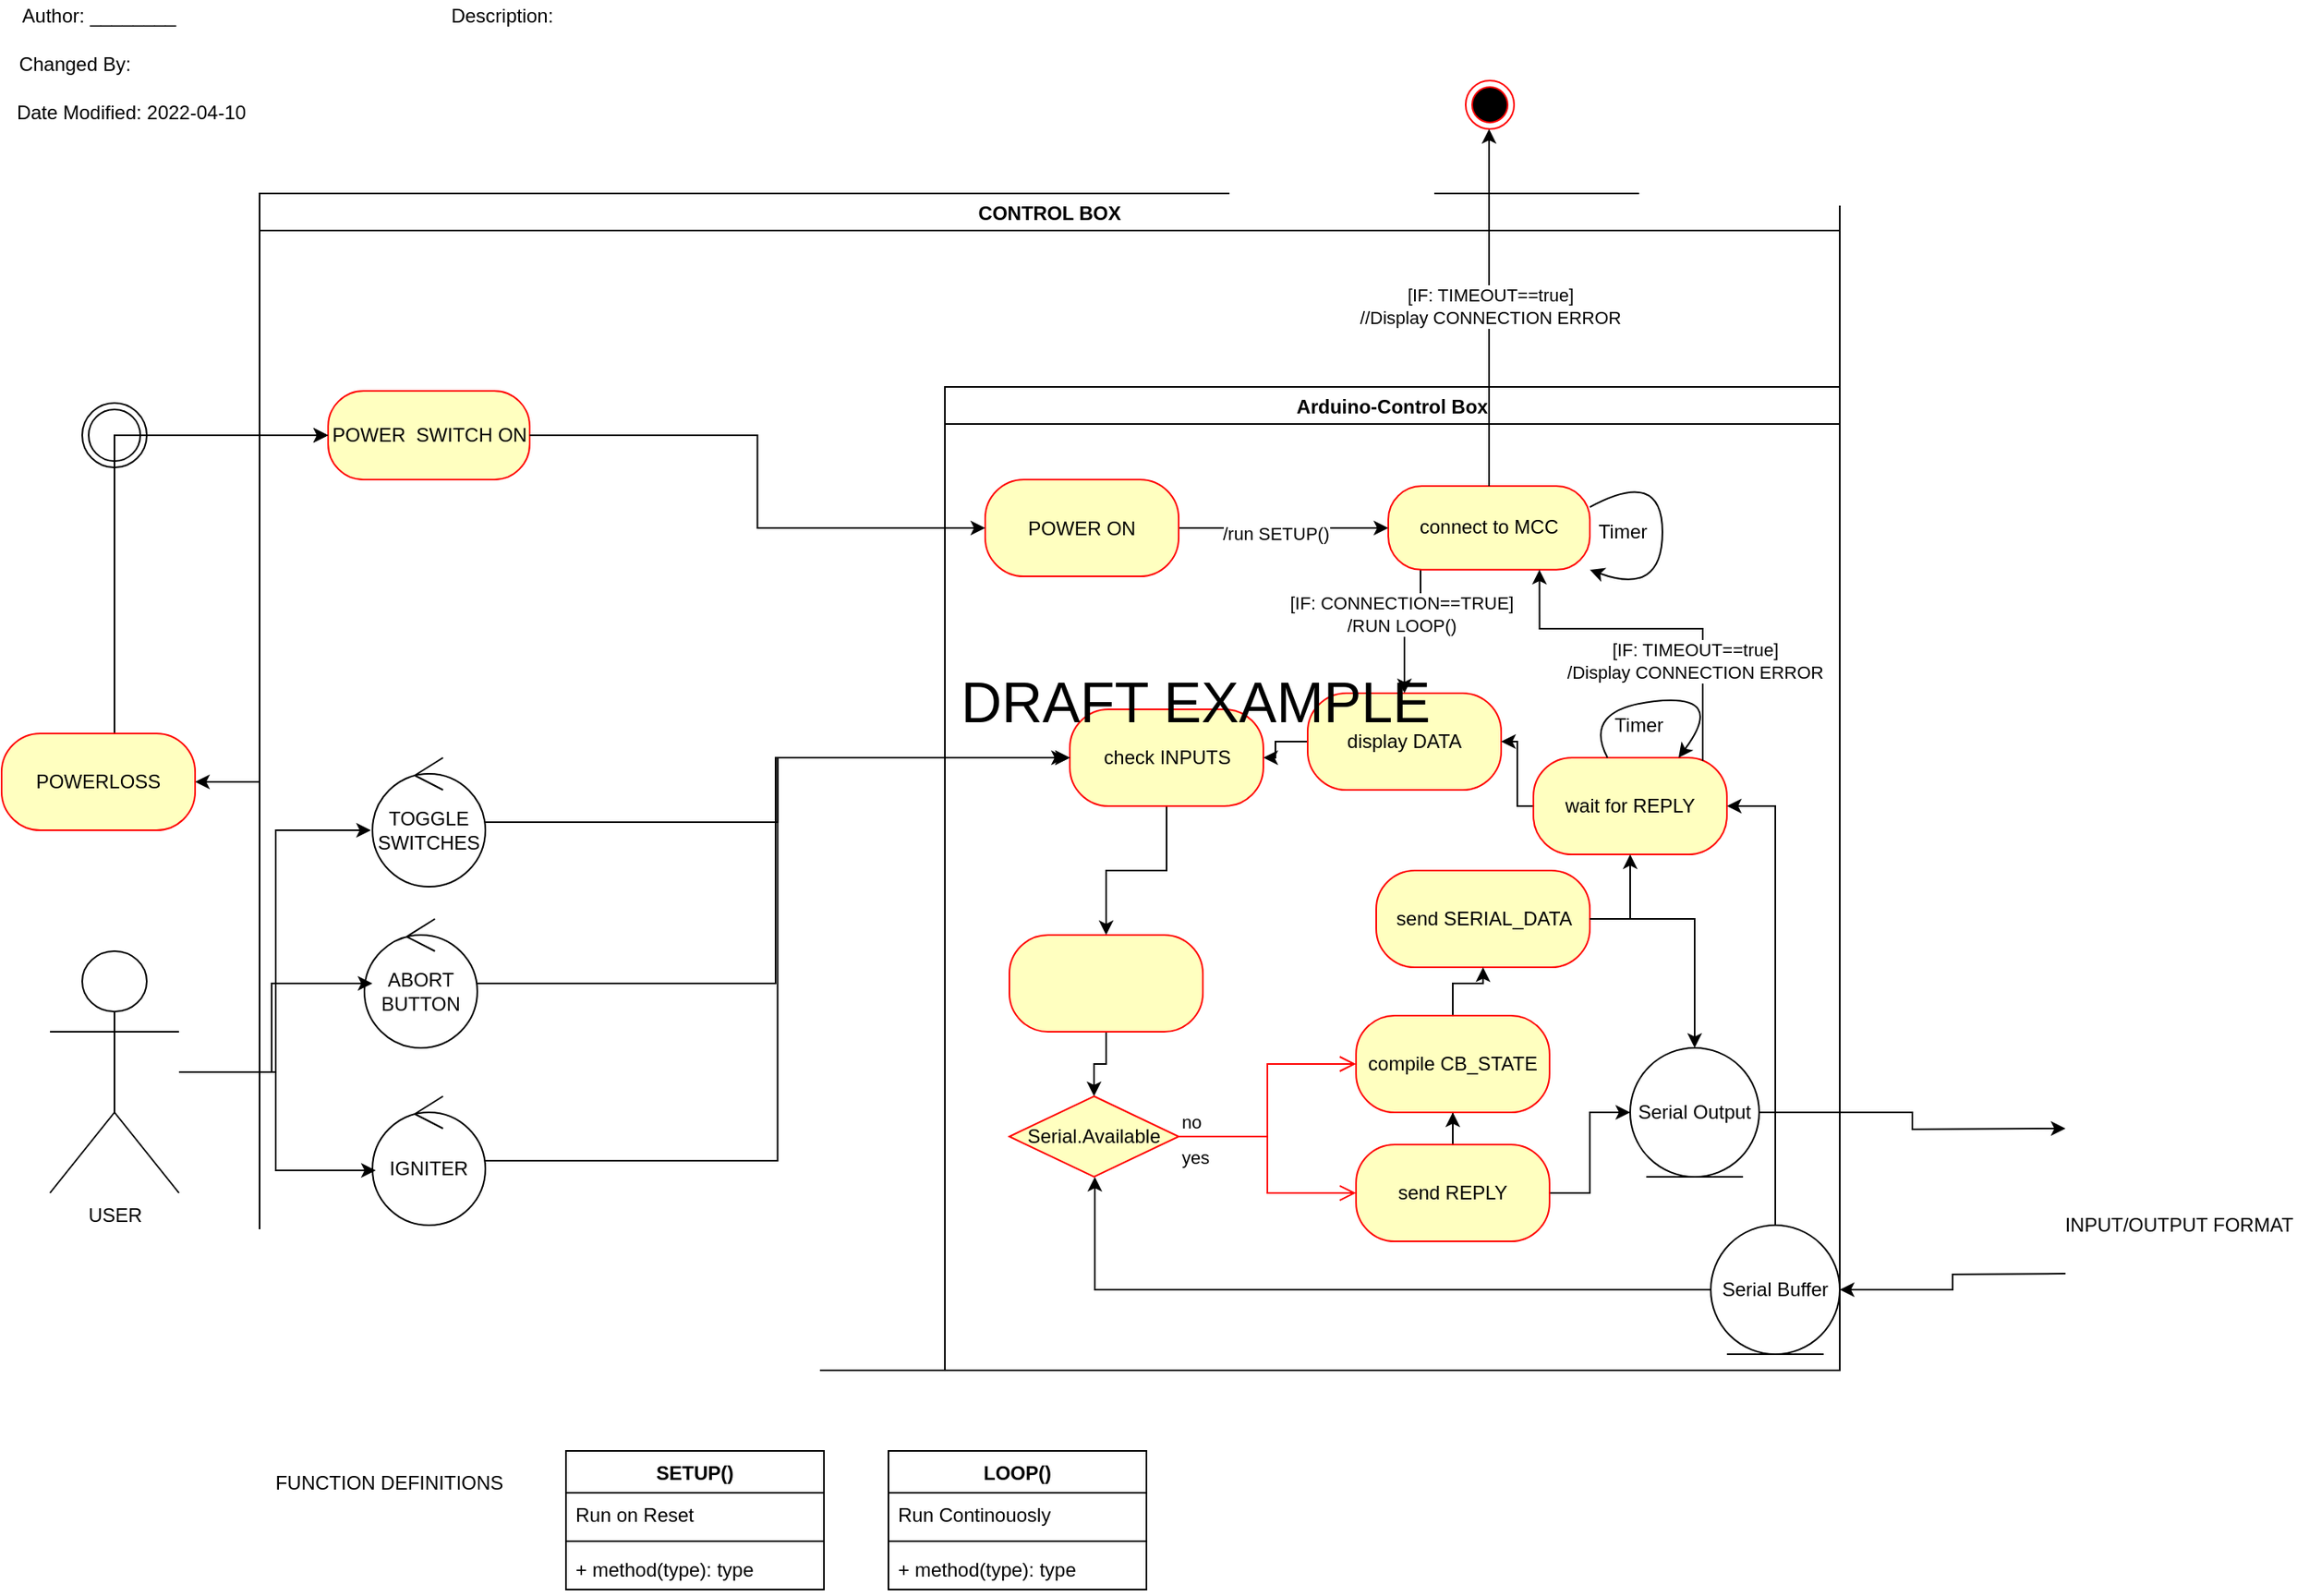 <mxfile version="17.4.2" type="device"><diagram id="ogXEMAbkRU6l79AhgDIg" name="Page-1"><mxGraphModel dx="2062" dy="1225" grid="1" gridSize="10" guides="1" tooltips="1" connect="1" arrows="1" fold="1" page="1" pageScale="1" pageWidth="850" pageHeight="1100" math="0" shadow="0"><root><mxCell id="0"/><mxCell id="1" parent="0"/><mxCell id="oJucfGVY1fNRy-tDKOej-65" value="" style="edgeStyle=orthogonalEdgeStyle;rounded=0;orthogonalLoop=1;jettySize=auto;html=1;" parent="1" source="oJucfGVY1fNRy-tDKOej-1" target="oJucfGVY1fNRy-tDKOej-63" edge="1"><mxGeometry relative="1" as="geometry"/></mxCell><mxCell id="oJucfGVY1fNRy-tDKOej-1" value="CONTROL BOX" style="swimlane;" parent="1" vertex="1"><mxGeometry x="190" y="150" width="980" height="730" as="geometry"/></mxCell><mxCell id="oJucfGVY1fNRy-tDKOej-2" value="Arduino-Control Box" style="swimlane;" parent="oJucfGVY1fNRy-tDKOej-1" vertex="1"><mxGeometry x="425" y="120" width="555" height="610" as="geometry"/></mxCell><mxCell id="oJucfGVY1fNRy-tDKOej-3" value="" style="edgeStyle=orthogonalEdgeStyle;rounded=0;orthogonalLoop=1;jettySize=auto;html=1;" parent="oJucfGVY1fNRy-tDKOej-2" source="oJucfGVY1fNRy-tDKOej-5" target="oJucfGVY1fNRy-tDKOej-8" edge="1"><mxGeometry relative="1" as="geometry"/></mxCell><mxCell id="oJucfGVY1fNRy-tDKOej-4" value="/run SETUP()" style="edgeLabel;html=1;align=center;verticalAlign=middle;resizable=0;points=[];" parent="oJucfGVY1fNRy-tDKOej-3" vertex="1" connectable="0"><mxGeometry x="-0.293" y="-1" relative="1" as="geometry"><mxPoint x="14" y="2" as="offset"/></mxGeometry></mxCell><mxCell id="oJucfGVY1fNRy-tDKOej-5" value="POWER ON" style="whiteSpace=wrap;html=1;fillColor=#ffffc0;strokeColor=#ff0000;fontColor=#000000;rounded=1;arcSize=40;" parent="oJucfGVY1fNRy-tDKOej-2" vertex="1"><mxGeometry x="25" y="57.5" width="120" height="60" as="geometry"/></mxCell><mxCell id="oJucfGVY1fNRy-tDKOej-6" value="" style="edgeStyle=orthogonalEdgeStyle;rounded=0;orthogonalLoop=1;jettySize=auto;html=1;" parent="oJucfGVY1fNRy-tDKOej-2" source="oJucfGVY1fNRy-tDKOej-8" target="oJucfGVY1fNRy-tDKOej-12" edge="1"><mxGeometry relative="1" as="geometry"><Array as="points"><mxPoint x="295" y="152"/><mxPoint x="285" y="152"/></Array></mxGeometry></mxCell><mxCell id="oJucfGVY1fNRy-tDKOej-7" value="[IF: CONNECTION==TRUE]&lt;br&gt;/RUN LOOP()" style="edgeLabel;html=1;align=center;verticalAlign=middle;resizable=0;points=[];" parent="oJucfGVY1fNRy-tDKOej-6" vertex="1" connectable="0"><mxGeometry x="0.238" relative="1" as="geometry"><mxPoint x="-2" y="-16" as="offset"/></mxGeometry></mxCell><mxCell id="oJucfGVY1fNRy-tDKOej-8" value="connect to MCC" style="whiteSpace=wrap;html=1;fillColor=#ffffc0;strokeColor=#ff0000;fontColor=#000000;rounded=1;arcSize=40;direction=west;" parent="oJucfGVY1fNRy-tDKOej-2" vertex="1"><mxGeometry x="275" y="61.56" width="125" height="51.87" as="geometry"/></mxCell><mxCell id="oJucfGVY1fNRy-tDKOej-9" value="" style="curved=1;endArrow=classic;html=1;rounded=0;entryX=0;entryY=0;entryDx=0;entryDy=0;exitX=0;exitY=0.75;exitDx=0;exitDy=0;" parent="oJucfGVY1fNRy-tDKOej-2" source="oJucfGVY1fNRy-tDKOej-8" target="oJucfGVY1fNRy-tDKOej-8" edge="1"><mxGeometry width="50" height="50" relative="1" as="geometry"><mxPoint x="465" y="100" as="sourcePoint"/><mxPoint x="315" y="350" as="targetPoint"/><Array as="points"><mxPoint x="445" y="50"/><mxPoint x="445" y="130"/></Array></mxGeometry></mxCell><mxCell id="oJucfGVY1fNRy-tDKOej-10" value="Timer" style="text;html=1;align=center;verticalAlign=middle;resizable=0;points=[];autosize=1;strokeColor=none;fillColor=none;" parent="oJucfGVY1fNRy-tDKOej-2" vertex="1"><mxGeometry x="395" y="80" width="50" height="20" as="geometry"/></mxCell><mxCell id="oJucfGVY1fNRy-tDKOej-11" value="" style="edgeStyle=orthogonalEdgeStyle;rounded=0;orthogonalLoop=1;jettySize=auto;html=1;" parent="oJucfGVY1fNRy-tDKOej-2" source="oJucfGVY1fNRy-tDKOej-12" target="oJucfGVY1fNRy-tDKOej-14" edge="1"><mxGeometry relative="1" as="geometry"/></mxCell><mxCell id="oJucfGVY1fNRy-tDKOej-12" value="display DATA" style="whiteSpace=wrap;html=1;fillColor=#ffffc0;strokeColor=#ff0000;fontColor=#000000;rounded=1;arcSize=40;" parent="oJucfGVY1fNRy-tDKOej-2" vertex="1"><mxGeometry x="225" y="189.995" width="120" height="60" as="geometry"/></mxCell><mxCell id="oJucfGVY1fNRy-tDKOej-13" value="" style="edgeStyle=orthogonalEdgeStyle;rounded=0;orthogonalLoop=1;jettySize=auto;html=1;" parent="oJucfGVY1fNRy-tDKOej-2" source="oJucfGVY1fNRy-tDKOej-14" target="oJucfGVY1fNRy-tDKOej-16" edge="1"><mxGeometry relative="1" as="geometry"/></mxCell><mxCell id="oJucfGVY1fNRy-tDKOej-14" value="check INPUTS&lt;span style=&quot;color: rgba(0 , 0 , 0 , 0) ; font-family: monospace ; font-size: 0px&quot;&gt;%3CmxGraphModel%3E%3Croot%3E%3CmxCell%20id%3D%220%22%2F%3E%3CmxCell%20id%3D%221%22%20parent%3D%220%22%2F%3E%3CmxCell%20id%3D%222%22%20value%3D%22SETUP()%22%20style%3D%22swimlane%3BfontStyle%3D1%3Balign%3Dcenter%3BverticalAlign%3Dtop%3BchildLayout%3DstackLayout%3Bhorizontal%3D1%3BstartSize%3D26%3BhorizontalStack%3D0%3BresizeParent%3D1%3BresizeParentMax%3D0%3BresizeLast%3D0%3Bcollapsible%3D1%3BmarginBottom%3D0%3B%22%20vertex%3D%221%22%20parent%3D%221%22%3E%3CmxGeometry%20x%3D%22380%22%20y%3D%22930%22%20width%3D%22160%22%20height%3D%2286%22%20as%3D%22geometry%22%2F%3E%3C%2FmxCell%3E%3CmxCell%20id%3D%223%22%20value%3D%22%2B%20field%3A%20type%22%20style%3D%22text%3BstrokeColor%3Dnone%3BfillColor%3Dnone%3Balign%3Dleft%3BverticalAlign%3Dtop%3BspacingLeft%3D4%3BspacingRight%3D4%3Boverflow%3Dhidden%3Brotatable%3D0%3Bpoints%3D%5B%5B0%2C0.5%5D%2C%5B1%2C0.5%5D%5D%3BportConstraint%3Deastwest%3B%22%20vertex%3D%221%22%20parent%3D%222%22%3E%3CmxGeometry%20y%3D%2226%22%20width%3D%22160%22%20height%3D%2226%22%20as%3D%22geometry%22%2F%3E%3C%2FmxCell%3E%3CmxCell%20id%3D%224%22%20value%3D%22%22%20style%3D%22line%3BstrokeWidth%3D1%3BfillColor%3Dnone%3Balign%3Dleft%3BverticalAlign%3Dmiddle%3BspacingTop%3D-1%3BspacingLeft%3D3%3BspacingRight%3D3%3Brotatable%3D0%3BlabelPosition%3Dright%3Bpoints%3D%5B%5D%3BportConstraint%3Deastwest%3B%22%20vertex%3D%221%22%20parent%3D%222%22%3E%3CmxGeometry%20y%3D%2252%22%20width%3D%22160%22%20height%3D%228%22%20as%3D%22geometry%22%2F%3E%3C%2FmxCell%3E%3CmxCell%20id%3D%225%22%20value%3D%22%2B%20method(type)%3A%20type%22%20style%3D%22text%3BstrokeColor%3Dnone%3BfillColor%3Dnone%3Balign%3Dleft%3BverticalAlign%3Dtop%3BspacingLeft%3D4%3BspacingRight%3D4%3Boverflow%3Dhidden%3Brotatable%3D0%3Bpoints%3D%5B%5B0%2C0.5%5D%2C%5B1%2C0.5%5D%5D%3BportConstraint%3Deastwest%3B%22%20vertex%3D%221%22%20parent%3D%222%22%3E%3CmxGeometry%20y%3D%2260%22%20width%3D%22160%22%20height%3D%2226%22%20as%3D%22geometry%22%2F%3E%3C%2FmxCell%3E%3C%2Froot%3E%3C%2FmxGraphModel%3ES&lt;/span&gt;" style="whiteSpace=wrap;html=1;fillColor=#ffffc0;strokeColor=#ff0000;fontColor=#000000;rounded=1;arcSize=40;" parent="oJucfGVY1fNRy-tDKOej-2" vertex="1"><mxGeometry x="77.5" y="200.005" width="120" height="60" as="geometry"/></mxCell><mxCell id="oJucfGVY1fNRy-tDKOej-70" value="" style="edgeStyle=orthogonalEdgeStyle;rounded=0;orthogonalLoop=1;jettySize=auto;html=1;" parent="oJucfGVY1fNRy-tDKOej-2" source="oJucfGVY1fNRy-tDKOej-16" target="oJucfGVY1fNRy-tDKOej-67" edge="1"><mxGeometry relative="1" as="geometry"/></mxCell><mxCell id="oJucfGVY1fNRy-tDKOej-16" value="" style="whiteSpace=wrap;html=1;fillColor=#ffffc0;strokeColor=#ff0000;fontColor=#000000;rounded=1;arcSize=40;" parent="oJucfGVY1fNRy-tDKOej-2" vertex="1"><mxGeometry x="40" y="340.005" width="120" height="60" as="geometry"/></mxCell><mxCell id="oJucfGVY1fNRy-tDKOej-73" style="edgeStyle=orthogonalEdgeStyle;rounded=0;orthogonalLoop=1;jettySize=auto;html=1;" parent="oJucfGVY1fNRy-tDKOej-2" source="oJucfGVY1fNRy-tDKOej-22" target="oJucfGVY1fNRy-tDKOej-71" edge="1"><mxGeometry relative="1" as="geometry"/></mxCell><mxCell id="oJucfGVY1fNRy-tDKOej-22" value="send SERIAL_DATA" style="whiteSpace=wrap;html=1;fillColor=#ffffc0;strokeColor=#ff0000;fontColor=#000000;rounded=1;arcSize=40;" parent="oJucfGVY1fNRy-tDKOej-2" vertex="1"><mxGeometry x="267.5" y="300" width="132.5" height="60.01" as="geometry"/></mxCell><mxCell id="oJucfGVY1fNRy-tDKOej-23" value="" style="edgeStyle=orthogonalEdgeStyle;rounded=0;orthogonalLoop=1;jettySize=auto;html=1;" parent="oJucfGVY1fNRy-tDKOej-2" source="oJucfGVY1fNRy-tDKOej-24" target="oJucfGVY1fNRy-tDKOej-29" edge="1"><mxGeometry relative="1" as="geometry"/></mxCell><mxCell id="oJucfGVY1fNRy-tDKOej-72" style="edgeStyle=orthogonalEdgeStyle;rounded=0;orthogonalLoop=1;jettySize=auto;html=1;entryX=0;entryY=0.5;entryDx=0;entryDy=0;" parent="oJucfGVY1fNRy-tDKOej-2" source="oJucfGVY1fNRy-tDKOej-24" target="oJucfGVY1fNRy-tDKOej-71" edge="1"><mxGeometry relative="1" as="geometry"/></mxCell><mxCell id="oJucfGVY1fNRy-tDKOej-24" value="send REPLY" style="whiteSpace=wrap;html=1;fillColor=#ffffc0;strokeColor=#ff0000;fontColor=#000000;rounded=1;arcSize=40;" parent="oJucfGVY1fNRy-tDKOej-2" vertex="1"><mxGeometry x="255" y="470.01" width="120" height="60" as="geometry"/></mxCell><mxCell id="oJucfGVY1fNRy-tDKOej-25" value="" style="edgeStyle=orthogonalEdgeStyle;rounded=0;orthogonalLoop=1;jettySize=auto;html=1;entryX=0.5;entryY=1;entryDx=0;entryDy=0;" parent="oJucfGVY1fNRy-tDKOej-2" source="oJucfGVY1fNRy-tDKOej-27" target="oJucfGVY1fNRy-tDKOej-67" edge="1"><mxGeometry relative="1" as="geometry"><mxPoint x="138" y="540" as="targetPoint"/><Array as="points"><mxPoint x="93" y="560"/><mxPoint x="93" y="490"/></Array></mxGeometry></mxCell><mxCell id="oJucfGVY1fNRy-tDKOej-26" style="edgeStyle=orthogonalEdgeStyle;rounded=0;orthogonalLoop=1;jettySize=auto;html=1;entryX=1;entryY=0.5;entryDx=0;entryDy=0;" parent="oJucfGVY1fNRy-tDKOej-2" source="oJucfGVY1fNRy-tDKOej-27" target="oJucfGVY1fNRy-tDKOej-31" edge="1"><mxGeometry relative="1" as="geometry"><mxPoint x="485" y="370" as="targetPoint"/></mxGeometry></mxCell><mxCell id="oJucfGVY1fNRy-tDKOej-27" value="Serial Buffer" style="ellipse;shape=umlEntity;whiteSpace=wrap;html=1;" parent="oJucfGVY1fNRy-tDKOej-2" vertex="1"><mxGeometry x="475" y="520" width="80" height="80" as="geometry"/></mxCell><mxCell id="oJucfGVY1fNRy-tDKOej-28" value="" style="edgeStyle=orthogonalEdgeStyle;rounded=0;orthogonalLoop=1;jettySize=auto;html=1;" parent="oJucfGVY1fNRy-tDKOej-2" source="oJucfGVY1fNRy-tDKOej-29" target="oJucfGVY1fNRy-tDKOej-22" edge="1"><mxGeometry relative="1" as="geometry"/></mxCell><mxCell id="oJucfGVY1fNRy-tDKOej-29" value="compile CB_STATE" style="whiteSpace=wrap;html=1;fillColor=#ffffc0;strokeColor=#ff0000;fontColor=#000000;rounded=1;arcSize=40;" parent="oJucfGVY1fNRy-tDKOej-2" vertex="1"><mxGeometry x="255" y="390" width="120" height="60" as="geometry"/></mxCell><mxCell id="oJucfGVY1fNRy-tDKOej-30" value="" style="edgeStyle=orthogonalEdgeStyle;rounded=0;orthogonalLoop=1;jettySize=auto;html=1;" parent="oJucfGVY1fNRy-tDKOej-2" source="oJucfGVY1fNRy-tDKOej-31" edge="1"><mxGeometry relative="1" as="geometry"><mxPoint x="345" y="220" as="targetPoint"/><Array as="points"><mxPoint x="355" y="260"/><mxPoint x="355" y="220"/></Array></mxGeometry></mxCell><mxCell id="oJucfGVY1fNRy-tDKOej-31" value="wait for REPLY" style="whiteSpace=wrap;html=1;fillColor=#ffffc0;strokeColor=#ff0000;fontColor=#000000;rounded=1;arcSize=40;" parent="oJucfGVY1fNRy-tDKOej-2" vertex="1"><mxGeometry x="365" y="229.995" width="120" height="60" as="geometry"/></mxCell><mxCell id="oJucfGVY1fNRy-tDKOej-32" value="" style="edgeStyle=orthogonalEdgeStyle;rounded=0;orthogonalLoop=1;jettySize=auto;html=1;exitX=1;exitY=0.5;exitDx=0;exitDy=0;" parent="oJucfGVY1fNRy-tDKOej-2" source="oJucfGVY1fNRy-tDKOej-22" target="oJucfGVY1fNRy-tDKOej-31" edge="1"><mxGeometry relative="1" as="geometry"/></mxCell><mxCell id="oJucfGVY1fNRy-tDKOej-33" value="" style="curved=1;endArrow=classic;html=1;rounded=0;entryX=0.75;entryY=0;entryDx=0;entryDy=0;exitX=0.383;exitY=0;exitDx=0;exitDy=0;exitPerimeter=0;" parent="oJucfGVY1fNRy-tDKOej-2" source="oJucfGVY1fNRy-tDKOej-31" target="oJucfGVY1fNRy-tDKOej-31" edge="1"><mxGeometry width="50" height="50" relative="1" as="geometry"><mxPoint x="435" y="174.517" as="sourcePoint"/><mxPoint x="435" y="213.42" as="targetPoint"/><Array as="points"><mxPoint x="395" y="200"/><mxPoint x="485" y="190"/></Array></mxGeometry></mxCell><mxCell id="oJucfGVY1fNRy-tDKOej-34" value="Timer" style="text;html=1;align=center;verticalAlign=middle;resizable=0;points=[];autosize=1;strokeColor=none;fillColor=none;" parent="oJucfGVY1fNRy-tDKOej-2" vertex="1"><mxGeometry x="405" y="200.01" width="50" height="20" as="geometry"/></mxCell><mxCell id="oJucfGVY1fNRy-tDKOej-35" style="edgeStyle=orthogonalEdgeStyle;rounded=0;orthogonalLoop=1;jettySize=auto;html=1;entryX=0.25;entryY=0;entryDx=0;entryDy=0;exitX=0.875;exitY=0.033;exitDx=0;exitDy=0;exitPerimeter=0;" parent="oJucfGVY1fNRy-tDKOej-2" source="oJucfGVY1fNRy-tDKOej-31" target="oJucfGVY1fNRy-tDKOej-8" edge="1"><mxGeometry relative="1" as="geometry"><Array as="points"><mxPoint x="470" y="150"/><mxPoint x="369" y="150"/></Array></mxGeometry></mxCell><mxCell id="oJucfGVY1fNRy-tDKOej-36" value="[IF: TIMEOUT==true]&lt;br&gt;/Display CONNECTION ERROR" style="edgeLabel;html=1;align=center;verticalAlign=middle;resizable=0;points=[];" parent="oJucfGVY1fNRy-tDKOej-35" vertex="1" connectable="0"><mxGeometry x="-0.081" relative="1" as="geometry"><mxPoint x="14" y="20" as="offset"/></mxGeometry></mxCell><mxCell id="oJucfGVY1fNRy-tDKOej-67" value="Serial.Available" style="rhombus;whiteSpace=wrap;html=1;fillColor=#ffffc0;strokeColor=#ff0000;" parent="oJucfGVY1fNRy-tDKOej-2" vertex="1"><mxGeometry x="40" y="440" width="105" height="50" as="geometry"/></mxCell><mxCell id="oJucfGVY1fNRy-tDKOej-68" value="no" style="edgeStyle=orthogonalEdgeStyle;html=1;align=left;verticalAlign=bottom;endArrow=open;endSize=8;strokeColor=#ff0000;rounded=0;entryX=0;entryY=0.5;entryDx=0;entryDy=0;" parent="oJucfGVY1fNRy-tDKOej-2" source="oJucfGVY1fNRy-tDKOej-67" target="oJucfGVY1fNRy-tDKOej-29" edge="1"><mxGeometry x="-1" relative="1" as="geometry"><mxPoint x="205" y="450" as="targetPoint"/></mxGeometry></mxCell><mxCell id="oJucfGVY1fNRy-tDKOej-69" value="yes" style="edgeStyle=orthogonalEdgeStyle;html=1;align=left;verticalAlign=top;endArrow=open;endSize=8;strokeColor=#ff0000;rounded=0;entryX=0;entryY=0.5;entryDx=0;entryDy=0;" parent="oJucfGVY1fNRy-tDKOej-2" source="oJucfGVY1fNRy-tDKOej-67" target="oJucfGVY1fNRy-tDKOej-24" edge="1"><mxGeometry x="-1" relative="1" as="geometry"><mxPoint x="65" y="530" as="targetPoint"/></mxGeometry></mxCell><mxCell id="oJucfGVY1fNRy-tDKOej-71" value="Serial Output" style="ellipse;shape=umlEntity;whiteSpace=wrap;html=1;" parent="oJucfGVY1fNRy-tDKOej-2" vertex="1"><mxGeometry x="425" y="410" width="80" height="80" as="geometry"/></mxCell><mxCell id="wLV8BaQlOl-Mux7oO_FA-8" value="&lt;font style=&quot;font-size: 35px&quot;&gt;DRAFT EXAMPLE&lt;/font&gt;" style="text;html=1;align=center;verticalAlign=middle;resizable=0;points=[];autosize=1;strokeColor=none;fillColor=none;" vertex="1" parent="oJucfGVY1fNRy-tDKOej-2"><mxGeometry y="180" width="310" height="30" as="geometry"/></mxCell><mxCell id="oJucfGVY1fNRy-tDKOej-39" style="edgeStyle=orthogonalEdgeStyle;rounded=0;orthogonalLoop=1;jettySize=auto;html=1;entryX=0;entryY=0.5;entryDx=0;entryDy=0;" parent="oJucfGVY1fNRy-tDKOej-1" source="oJucfGVY1fNRy-tDKOej-40" target="oJucfGVY1fNRy-tDKOej-14" edge="1"><mxGeometry relative="1" as="geometry"/></mxCell><mxCell id="oJucfGVY1fNRy-tDKOej-40" value="TOGGLE SWITCHES" style="ellipse;shape=umlControl;whiteSpace=wrap;html=1;" parent="oJucfGVY1fNRy-tDKOej-1" vertex="1"><mxGeometry x="70" y="350" width="70" height="80" as="geometry"/></mxCell><mxCell id="oJucfGVY1fNRy-tDKOej-41" style="edgeStyle=orthogonalEdgeStyle;rounded=0;orthogonalLoop=1;jettySize=auto;html=1;" parent="oJucfGVY1fNRy-tDKOej-1" source="oJucfGVY1fNRy-tDKOej-42" edge="1"><mxGeometry relative="1" as="geometry"><mxPoint x="500" y="350" as="targetPoint"/><Array as="points"><mxPoint x="320" y="490"/><mxPoint x="320" y="350"/></Array></mxGeometry></mxCell><mxCell id="oJucfGVY1fNRy-tDKOej-42" value="ABORT BUTTON" style="ellipse;shape=umlControl;whiteSpace=wrap;html=1;" parent="oJucfGVY1fNRy-tDKOej-1" vertex="1"><mxGeometry x="65" y="450" width="70" height="80" as="geometry"/></mxCell><mxCell id="oJucfGVY1fNRy-tDKOej-43" style="edgeStyle=orthogonalEdgeStyle;rounded=0;orthogonalLoop=1;jettySize=auto;html=1;entryX=0;entryY=0.5;entryDx=0;entryDy=0;" parent="oJucfGVY1fNRy-tDKOej-1" source="oJucfGVY1fNRy-tDKOej-44" target="oJucfGVY1fNRy-tDKOej-14" edge="1"><mxGeometry relative="1" as="geometry"/></mxCell><mxCell id="oJucfGVY1fNRy-tDKOej-44" value="IGNITER" style="ellipse;shape=umlControl;whiteSpace=wrap;html=1;" parent="oJucfGVY1fNRy-tDKOej-1" vertex="1"><mxGeometry x="70" y="560" width="70" height="80" as="geometry"/></mxCell><mxCell id="oJucfGVY1fNRy-tDKOej-45" value="POWER&amp;nbsp; SWITCH ON" style="rounded=1;whiteSpace=wrap;html=1;arcSize=40;fontColor=#000000;fillColor=#ffffc0;strokeColor=#ff0000;" parent="oJucfGVY1fNRy-tDKOej-1" vertex="1"><mxGeometry x="42.5" y="122.5" width="125" height="55" as="geometry"/></mxCell><mxCell id="oJucfGVY1fNRy-tDKOej-46" value="" style="edgeStyle=orthogonalEdgeStyle;rounded=0;orthogonalLoop=1;jettySize=auto;html=1;" parent="oJucfGVY1fNRy-tDKOej-1" source="oJucfGVY1fNRy-tDKOej-45" target="oJucfGVY1fNRy-tDKOej-5" edge="1"><mxGeometry relative="1" as="geometry"/></mxCell><mxCell id="oJucfGVY1fNRy-tDKOej-47" style="edgeStyle=orthogonalEdgeStyle;rounded=0;orthogonalLoop=1;jettySize=auto;html=1;entryX=-0.014;entryY=0.563;entryDx=0;entryDy=0;entryPerimeter=0;" parent="1" source="oJucfGVY1fNRy-tDKOej-50" target="oJucfGVY1fNRy-tDKOej-40" edge="1"><mxGeometry relative="1" as="geometry"/></mxCell><mxCell id="oJucfGVY1fNRy-tDKOej-48" style="edgeStyle=orthogonalEdgeStyle;rounded=0;orthogonalLoop=1;jettySize=auto;html=1;entryX=0.071;entryY=0.5;entryDx=0;entryDy=0;entryPerimeter=0;" parent="1" source="oJucfGVY1fNRy-tDKOej-50" target="oJucfGVY1fNRy-tDKOej-42" edge="1"><mxGeometry relative="1" as="geometry"/></mxCell><mxCell id="oJucfGVY1fNRy-tDKOej-49" style="edgeStyle=orthogonalEdgeStyle;rounded=0;orthogonalLoop=1;jettySize=auto;html=1;entryX=0.029;entryY=0.575;entryDx=0;entryDy=0;entryPerimeter=0;" parent="1" source="oJucfGVY1fNRy-tDKOej-50" target="oJucfGVY1fNRy-tDKOej-44" edge="1"><mxGeometry relative="1" as="geometry"/></mxCell><mxCell id="oJucfGVY1fNRy-tDKOej-50" value="USER" style="shape=umlActor;verticalLabelPosition=bottom;verticalAlign=top;html=1;" parent="1" vertex="1"><mxGeometry x="60" y="620" width="80" height="150" as="geometry"/></mxCell><mxCell id="oJucfGVY1fNRy-tDKOej-51" value="" style="edgeStyle=orthogonalEdgeStyle;rounded=0;orthogonalLoop=1;jettySize=auto;html=1;entryX=0;entryY=0.5;entryDx=0;entryDy=0;" parent="1" source="oJucfGVY1fNRy-tDKOej-52" target="oJucfGVY1fNRy-tDKOej-45" edge="1"><mxGeometry relative="1" as="geometry"><mxPoint x="310" y="340" as="targetPoint"/></mxGeometry></mxCell><mxCell id="oJucfGVY1fNRy-tDKOej-52" value="" style="ellipse;shape=doubleEllipse;html=1;dashed=0;whitespace=wrap;aspect=fixed;" parent="1" vertex="1"><mxGeometry x="80" y="280" width="40" height="40" as="geometry"/></mxCell><mxCell id="oJucfGVY1fNRy-tDKOej-53" value="SETUP()" style="swimlane;fontStyle=1;align=center;verticalAlign=top;childLayout=stackLayout;horizontal=1;startSize=26;horizontalStack=0;resizeParent=1;resizeParentMax=0;resizeLast=0;collapsible=1;marginBottom=0;" parent="1" vertex="1"><mxGeometry x="380" y="930" width="160" height="86" as="geometry"/></mxCell><mxCell id="oJucfGVY1fNRy-tDKOej-54" value="Run on Reset" style="text;strokeColor=none;fillColor=none;align=left;verticalAlign=top;spacingLeft=4;spacingRight=4;overflow=hidden;rotatable=0;points=[[0,0.5],[1,0.5]];portConstraint=eastwest;" parent="oJucfGVY1fNRy-tDKOej-53" vertex="1"><mxGeometry y="26" width="160" height="26" as="geometry"/></mxCell><mxCell id="oJucfGVY1fNRy-tDKOej-55" value="" style="line;strokeWidth=1;fillColor=none;align=left;verticalAlign=middle;spacingTop=-1;spacingLeft=3;spacingRight=3;rotatable=0;labelPosition=right;points=[];portConstraint=eastwest;" parent="oJucfGVY1fNRy-tDKOej-53" vertex="1"><mxGeometry y="52" width="160" height="8" as="geometry"/></mxCell><mxCell id="oJucfGVY1fNRy-tDKOej-56" value="+ method(type): type" style="text;strokeColor=none;fillColor=none;align=left;verticalAlign=top;spacingLeft=4;spacingRight=4;overflow=hidden;rotatable=0;points=[[0,0.5],[1,0.5]];portConstraint=eastwest;" parent="oJucfGVY1fNRy-tDKOej-53" vertex="1"><mxGeometry y="60" width="160" height="26" as="geometry"/></mxCell><mxCell id="oJucfGVY1fNRy-tDKOej-57" value="LOOP()" style="swimlane;fontStyle=1;align=center;verticalAlign=top;childLayout=stackLayout;horizontal=1;startSize=26;horizontalStack=0;resizeParent=1;resizeParentMax=0;resizeLast=0;collapsible=1;marginBottom=0;" parent="1" vertex="1"><mxGeometry x="580" y="930" width="160" height="86" as="geometry"/></mxCell><mxCell id="oJucfGVY1fNRy-tDKOej-58" value="Run Continouosly" style="text;strokeColor=none;fillColor=none;align=left;verticalAlign=top;spacingLeft=4;spacingRight=4;overflow=hidden;rotatable=0;points=[[0,0.5],[1,0.5]];portConstraint=eastwest;" parent="oJucfGVY1fNRy-tDKOej-57" vertex="1"><mxGeometry y="26" width="160" height="26" as="geometry"/></mxCell><mxCell id="oJucfGVY1fNRy-tDKOej-59" value="" style="line;strokeWidth=1;fillColor=none;align=left;verticalAlign=middle;spacingTop=-1;spacingLeft=3;spacingRight=3;rotatable=0;labelPosition=right;points=[];portConstraint=eastwest;" parent="oJucfGVY1fNRy-tDKOej-57" vertex="1"><mxGeometry y="52" width="160" height="8" as="geometry"/></mxCell><mxCell id="oJucfGVY1fNRy-tDKOej-60" value="+ method(type): type" style="text;strokeColor=none;fillColor=none;align=left;verticalAlign=top;spacingLeft=4;spacingRight=4;overflow=hidden;rotatable=0;points=[[0,0.5],[1,0.5]];portConstraint=eastwest;" parent="oJucfGVY1fNRy-tDKOej-57" vertex="1"><mxGeometry y="60" width="160" height="26" as="geometry"/></mxCell><mxCell id="oJucfGVY1fNRy-tDKOej-61" value="" style="edgeStyle=orthogonalEdgeStyle;rounded=0;orthogonalLoop=1;jettySize=auto;html=1;" parent="1" source="oJucfGVY1fNRy-tDKOej-8" edge="1"><mxGeometry relative="1" as="geometry"><mxPoint x="952.5" y="110.005" as="targetPoint"/></mxGeometry></mxCell><mxCell id="oJucfGVY1fNRy-tDKOej-62" value="[IF: TIMEOUT==true]&lt;br&gt;//Display CONNECTION ERROR" style="edgeLabel;html=1;align=center;verticalAlign=middle;resizable=0;points=[];" parent="oJucfGVY1fNRy-tDKOej-61" vertex="1" connectable="0"><mxGeometry x="-0.21" y="-1" relative="1" as="geometry"><mxPoint x="-1" y="-24" as="offset"/></mxGeometry></mxCell><mxCell id="oJucfGVY1fNRy-tDKOej-66" style="edgeStyle=orthogonalEdgeStyle;rounded=0;orthogonalLoop=1;jettySize=auto;html=1;entryX=0;entryY=0.5;entryDx=0;entryDy=0;" parent="1" source="oJucfGVY1fNRy-tDKOej-63" target="oJucfGVY1fNRy-tDKOej-45" edge="1"><mxGeometry relative="1" as="geometry"><Array as="points"><mxPoint x="100" y="300"/></Array></mxGeometry></mxCell><mxCell id="oJucfGVY1fNRy-tDKOej-63" value="POWERLOSS" style="whiteSpace=wrap;html=1;fillColor=#ffffc0;strokeColor=#ff0000;fontColor=#000000;rounded=1;arcSize=40;" parent="1" vertex="1"><mxGeometry x="30" y="485" width="120" height="60" as="geometry"/></mxCell><mxCell id="wLV8BaQlOl-Mux7oO_FA-1" value="" style="ellipse;html=1;shape=endState;fillColor=#000000;strokeColor=#ff0000;" vertex="1" parent="1"><mxGeometry x="938" y="80" width="30" height="30" as="geometry"/></mxCell><mxCell id="oJucfGVY1fNRy-tDKOej-37" value="Author: ________" style="text;html=1;align=center;verticalAlign=middle;resizable=0;points=[];autosize=1;strokeColor=none;fillColor=none;" parent="1" vertex="1"><mxGeometry x="35" y="30" width="110" height="20" as="geometry"/></mxCell><mxCell id="oJucfGVY1fNRy-tDKOej-38" value="Date Modified: 2022-04-10" style="text;html=1;align=center;verticalAlign=middle;resizable=0;points=[];autosize=1;strokeColor=none;fillColor=none;" parent="1" vertex="1"><mxGeometry x="30" y="90" width="160" height="20" as="geometry"/></mxCell><mxCell id="wLV8BaQlOl-Mux7oO_FA-2" value="Changed By:" style="text;html=1;align=center;verticalAlign=middle;resizable=0;points=[];autosize=1;strokeColor=none;fillColor=none;" vertex="1" parent="1"><mxGeometry x="35" y="60" width="80" height="20" as="geometry"/></mxCell><mxCell id="wLV8BaQlOl-Mux7oO_FA-3" value="Description:" style="text;html=1;align=center;verticalAlign=middle;resizable=0;points=[];autosize=1;strokeColor=none;fillColor=none;" vertex="1" parent="1"><mxGeometry x="300" y="30" width="80" height="20" as="geometry"/></mxCell><mxCell id="wLV8BaQlOl-Mux7oO_FA-4" value="FUNCTION DEFINITIONS" style="text;html=1;align=center;verticalAlign=middle;resizable=0;points=[];autosize=1;strokeColor=none;fillColor=none;" vertex="1" parent="1"><mxGeometry x="190" y="940" width="160" height="20" as="geometry"/></mxCell><mxCell id="wLV8BaQlOl-Mux7oO_FA-5" style="edgeStyle=orthogonalEdgeStyle;rounded=0;orthogonalLoop=1;jettySize=auto;html=1;" edge="1" parent="1" source="oJucfGVY1fNRy-tDKOej-71"><mxGeometry relative="1" as="geometry"><mxPoint x="1310" y="730" as="targetPoint"/></mxGeometry></mxCell><mxCell id="wLV8BaQlOl-Mux7oO_FA-6" style="edgeStyle=orthogonalEdgeStyle;rounded=0;orthogonalLoop=1;jettySize=auto;html=1;endArrow=none;endFill=0;startArrow=classic;startFill=1;" edge="1" parent="1" source="oJucfGVY1fNRy-tDKOej-27"><mxGeometry relative="1" as="geometry"><mxPoint x="1310" y="820" as="targetPoint"/></mxGeometry></mxCell><mxCell id="wLV8BaQlOl-Mux7oO_FA-7" value="INPUT/OUTPUT FORMAT" style="text;html=1;align=center;verticalAlign=middle;resizable=0;points=[];autosize=1;strokeColor=none;fillColor=none;" vertex="1" parent="1"><mxGeometry x="1300" y="780" width="160" height="20" as="geometry"/></mxCell></root></mxGraphModel></diagram></mxfile>